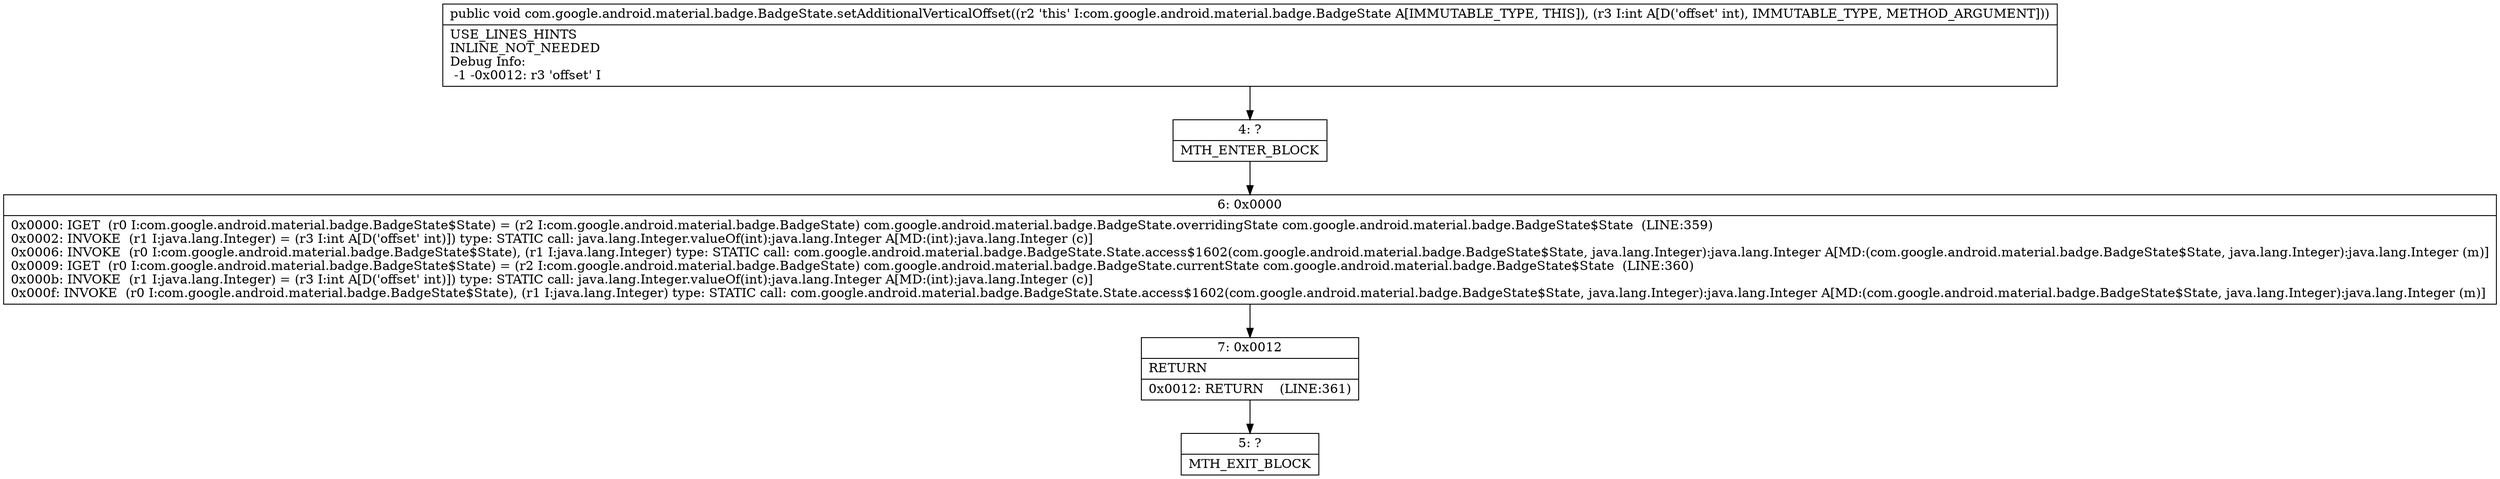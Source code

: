 digraph "CFG forcom.google.android.material.badge.BadgeState.setAdditionalVerticalOffset(I)V" {
Node_4 [shape=record,label="{4\:\ ?|MTH_ENTER_BLOCK\l}"];
Node_6 [shape=record,label="{6\:\ 0x0000|0x0000: IGET  (r0 I:com.google.android.material.badge.BadgeState$State) = (r2 I:com.google.android.material.badge.BadgeState) com.google.android.material.badge.BadgeState.overridingState com.google.android.material.badge.BadgeState$State  (LINE:359)\l0x0002: INVOKE  (r1 I:java.lang.Integer) = (r3 I:int A[D('offset' int)]) type: STATIC call: java.lang.Integer.valueOf(int):java.lang.Integer A[MD:(int):java.lang.Integer (c)]\l0x0006: INVOKE  (r0 I:com.google.android.material.badge.BadgeState$State), (r1 I:java.lang.Integer) type: STATIC call: com.google.android.material.badge.BadgeState.State.access$1602(com.google.android.material.badge.BadgeState$State, java.lang.Integer):java.lang.Integer A[MD:(com.google.android.material.badge.BadgeState$State, java.lang.Integer):java.lang.Integer (m)]\l0x0009: IGET  (r0 I:com.google.android.material.badge.BadgeState$State) = (r2 I:com.google.android.material.badge.BadgeState) com.google.android.material.badge.BadgeState.currentState com.google.android.material.badge.BadgeState$State  (LINE:360)\l0x000b: INVOKE  (r1 I:java.lang.Integer) = (r3 I:int A[D('offset' int)]) type: STATIC call: java.lang.Integer.valueOf(int):java.lang.Integer A[MD:(int):java.lang.Integer (c)]\l0x000f: INVOKE  (r0 I:com.google.android.material.badge.BadgeState$State), (r1 I:java.lang.Integer) type: STATIC call: com.google.android.material.badge.BadgeState.State.access$1602(com.google.android.material.badge.BadgeState$State, java.lang.Integer):java.lang.Integer A[MD:(com.google.android.material.badge.BadgeState$State, java.lang.Integer):java.lang.Integer (m)]\l}"];
Node_7 [shape=record,label="{7\:\ 0x0012|RETURN\l|0x0012: RETURN    (LINE:361)\l}"];
Node_5 [shape=record,label="{5\:\ ?|MTH_EXIT_BLOCK\l}"];
MethodNode[shape=record,label="{public void com.google.android.material.badge.BadgeState.setAdditionalVerticalOffset((r2 'this' I:com.google.android.material.badge.BadgeState A[IMMUTABLE_TYPE, THIS]), (r3 I:int A[D('offset' int), IMMUTABLE_TYPE, METHOD_ARGUMENT]))  | USE_LINES_HINTS\lINLINE_NOT_NEEDED\lDebug Info:\l  \-1 \-0x0012: r3 'offset' I\l}"];
MethodNode -> Node_4;Node_4 -> Node_6;
Node_6 -> Node_7;
Node_7 -> Node_5;
}

